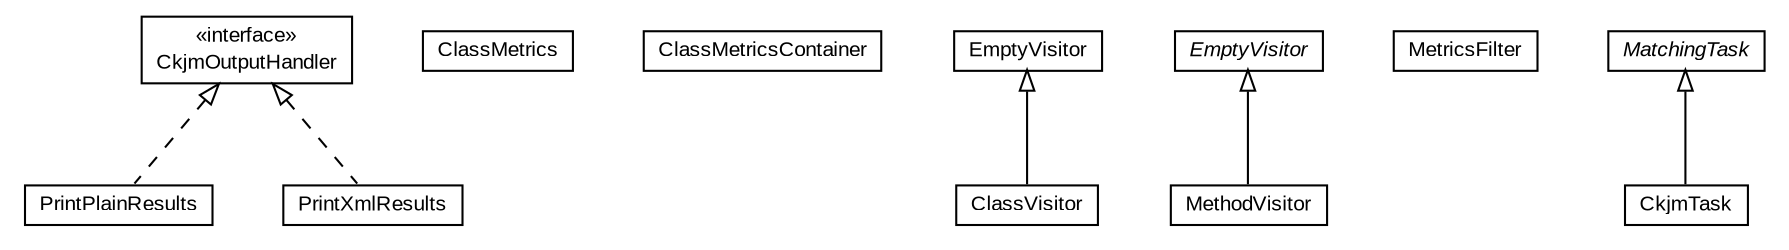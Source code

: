 #!/usr/local/bin/dot
#
# Class diagram 
# Generated by UMLGraph version 5.4 (http://www.umlgraph.org/)
#

digraph G {
	edge [fontname="arial",fontsize=10,labelfontname="arial",labelfontsize=10];
	node [fontname="arial",fontsize=10,shape=plaintext];
	nodesep=0.25;
	ranksep=0.5;
	// gr.spinellis.ckjm.CkjmOutputHandler
	c0 [label=<<table title="gr.spinellis.ckjm.CkjmOutputHandler" border="0" cellborder="1" cellspacing="0" cellpadding="2" port="p">
		<tr><td><table border="0" cellspacing="0" cellpadding="1">
<tr><td align="center" balign="center"> &#171;interface&#187; </td></tr>
<tr><td align="center" balign="center"> CkjmOutputHandler </td></tr>
		</table></td></tr>
		</table>>, URL="null", fontname="arial", fontcolor="black", fontsize=10.0];
	// gr.spinellis.ckjm.ClassMetrics
	c1 [label=<<table title="gr.spinellis.ckjm.ClassMetrics" border="0" cellborder="1" cellspacing="0" cellpadding="2" port="p">
		<tr><td><table border="0" cellspacing="0" cellpadding="1">
<tr><td align="center" balign="center"> ClassMetrics </td></tr>
		</table></td></tr>
		</table>>, URL="null", fontname="arial", fontcolor="black", fontsize=10.0];
	// gr.spinellis.ckjm.ClassMetricsContainer
	c2 [label=<<table title="gr.spinellis.ckjm.ClassMetricsContainer" border="0" cellborder="1" cellspacing="0" cellpadding="2" port="p">
		<tr><td><table border="0" cellspacing="0" cellpadding="1">
<tr><td align="center" balign="center"> ClassMetricsContainer </td></tr>
		</table></td></tr>
		</table>>, URL="null", fontname="arial", fontcolor="black", fontsize=10.0];
	// gr.spinellis.ckjm.ClassVisitor
	c3 [label=<<table title="gr.spinellis.ckjm.ClassVisitor" border="0" cellborder="1" cellspacing="0" cellpadding="2" port="p">
		<tr><td><table border="0" cellspacing="0" cellpadding="1">
<tr><td align="center" balign="center"> ClassVisitor </td></tr>
		</table></td></tr>
		</table>>, URL="null", fontname="arial", fontcolor="black", fontsize=10.0];
	// gr.spinellis.ckjm.MethodVisitor
	c4 [label=<<table title="gr.spinellis.ckjm.MethodVisitor" border="0" cellborder="1" cellspacing="0" cellpadding="2" port="p">
		<tr><td><table border="0" cellspacing="0" cellpadding="1">
<tr><td align="center" balign="center"> MethodVisitor </td></tr>
		</table></td></tr>
		</table>>, URL="null", fontname="arial", fontcolor="black", fontsize=10.0];
	// gr.spinellis.ckjm.MetricsFilter
	c5 [label=<<table title="gr.spinellis.ckjm.MetricsFilter" border="0" cellborder="1" cellspacing="0" cellpadding="2" port="p">
		<tr><td><table border="0" cellspacing="0" cellpadding="1">
<tr><td align="center" balign="center"> MetricsFilter </td></tr>
		</table></td></tr>
		</table>>, URL="null", fontname="arial", fontcolor="black", fontsize=10.0];
	// gr.spinellis.ckjm.PrintPlainResults
	c6 [label=<<table title="gr.spinellis.ckjm.PrintPlainResults" border="0" cellborder="1" cellspacing="0" cellpadding="2" port="p">
		<tr><td><table border="0" cellspacing="0" cellpadding="1">
<tr><td align="center" balign="center"> PrintPlainResults </td></tr>
		</table></td></tr>
		</table>>, URL="null", fontname="arial", fontcolor="black", fontsize=10.0];
	// gr.spinellis.ckjm.ant.CkjmTask
	c7 [label=<<table title="gr.spinellis.ckjm.ant.CkjmTask" border="0" cellborder="1" cellspacing="0" cellpadding="2" port="p">
		<tr><td><table border="0" cellspacing="0" cellpadding="1">
<tr><td align="center" balign="center"> CkjmTask </td></tr>
		</table></td></tr>
		</table>>, URL="null", fontname="arial", fontcolor="black", fontsize=10.0];
	// gr.spinellis.ckjm.ant.PrintXmlResults
	c8 [label=<<table title="gr.spinellis.ckjm.ant.PrintXmlResults" border="0" cellborder="1" cellspacing="0" cellpadding="2" port="p">
		<tr><td><table border="0" cellspacing="0" cellpadding="1">
<tr><td align="center" balign="center"> PrintXmlResults </td></tr>
		</table></td></tr>
		</table>>, URL="null", fontname="arial", fontcolor="black", fontsize=10.0];
	//gr.spinellis.ckjm.ClassVisitor extends org.apache.bcel.classfile.EmptyVisitor
	c9:p -> c3:p [dir=back,arrowtail=empty];
	//gr.spinellis.ckjm.MethodVisitor extends org.apache.bcel.generic.EmptyVisitor
	c10:p -> c4:p [dir=back,arrowtail=empty];
	//gr.spinellis.ckjm.PrintPlainResults implements gr.spinellis.ckjm.CkjmOutputHandler
	c0:p -> c6:p [dir=back,arrowtail=empty,style=dashed];
	//gr.spinellis.ckjm.ant.CkjmTask extends org.apache.tools.ant.taskdefs.MatchingTask
	c11:p -> c7:p [dir=back,arrowtail=empty];
	//gr.spinellis.ckjm.ant.PrintXmlResults implements gr.spinellis.ckjm.CkjmOutputHandler
	c0:p -> c8:p [dir=back,arrowtail=empty,style=dashed];
	// org.apache.tools.ant.taskdefs.MatchingTask
	c11 [label=<<table title="org.apache.tools.ant.taskdefs.MatchingTask" border="0" cellborder="1" cellspacing="0" cellpadding="2" port="p" href="http://java.sun.com/j2se/1.4.2/docs/api/org/apache/tools/ant/taskdefs/MatchingTask.html">
		<tr><td><table border="0" cellspacing="0" cellpadding="1">
<tr><td align="center" balign="center"><font face="arial italic"> MatchingTask </font></td></tr>
		</table></td></tr>
		</table>>, URL="http://java.sun.com/j2se/1.4.2/docs/api/org/apache/tools/ant/taskdefs/MatchingTask.html", fontname="arial", fontcolor="black", fontsize=10.0];
	// org.apache.bcel.generic.EmptyVisitor
	c10 [label=<<table title="org.apache.bcel.generic.EmptyVisitor" border="0" cellborder="1" cellspacing="0" cellpadding="2" port="p" href="http://java.sun.com/j2se/1.4.2/docs/api/org/apache/bcel/generic/EmptyVisitor.html">
		<tr><td><table border="0" cellspacing="0" cellpadding="1">
<tr><td align="center" balign="center"><font face="arial italic"> EmptyVisitor </font></td></tr>
		</table></td></tr>
		</table>>, URL="http://java.sun.com/j2se/1.4.2/docs/api/org/apache/bcel/generic/EmptyVisitor.html", fontname="arial", fontcolor="black", fontsize=10.0];
	// org.apache.bcel.classfile.EmptyVisitor
	c9 [label=<<table title="org.apache.bcel.classfile.EmptyVisitor" border="0" cellborder="1" cellspacing="0" cellpadding="2" port="p" href="http://java.sun.com/j2se/1.4.2/docs/api/org/apache/bcel/classfile/EmptyVisitor.html">
		<tr><td><table border="0" cellspacing="0" cellpadding="1">
<tr><td align="center" balign="center"> EmptyVisitor </td></tr>
		</table></td></tr>
		</table>>, URL="http://java.sun.com/j2se/1.4.2/docs/api/org/apache/bcel/classfile/EmptyVisitor.html", fontname="arial", fontcolor="black", fontsize=10.0];
}

